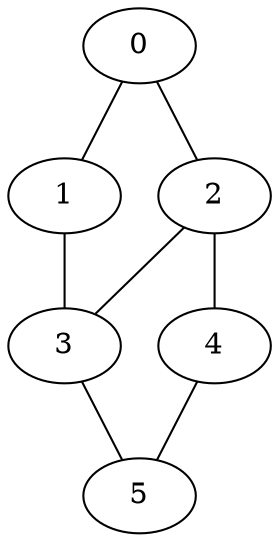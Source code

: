 graph {
	0 [label=0]
	1 [label=1]
	2 [label=2]
	3 [label=3]
	4 [label=4]
	5 [label=5]
	0 -- 2
	0 -- 1
	1 -- 3
	2 -- 4
	2 -- 3
	3 -- 5
	4 -- 5
}
